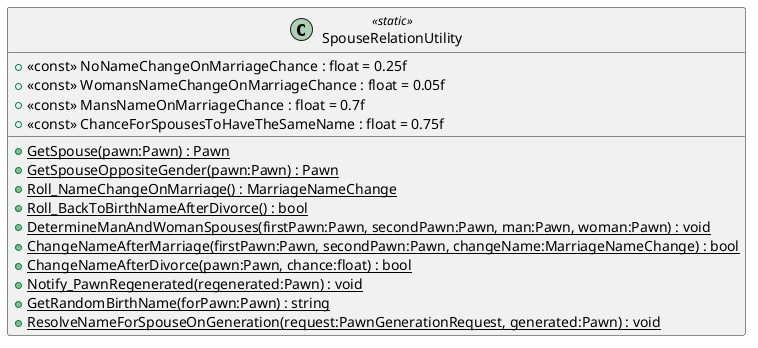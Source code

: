 @startuml
class SpouseRelationUtility <<static>> {
    + <<const>> NoNameChangeOnMarriageChance : float = 0.25f
    + <<const>> WomansNameChangeOnMarriageChance : float = 0.05f
    + <<const>> MansNameOnMarriageChance : float = 0.7f
    + <<const>> ChanceForSpousesToHaveTheSameName : float = 0.75f
    + {static} GetSpouse(pawn:Pawn) : Pawn
    + {static} GetSpouseOppositeGender(pawn:Pawn) : Pawn
    + {static} Roll_NameChangeOnMarriage() : MarriageNameChange
    + {static} Roll_BackToBirthNameAfterDivorce() : bool
    + {static} DetermineManAndWomanSpouses(firstPawn:Pawn, secondPawn:Pawn, man:Pawn, woman:Pawn) : void
    + {static} ChangeNameAfterMarriage(firstPawn:Pawn, secondPawn:Pawn, changeName:MarriageNameChange) : bool
    + {static} ChangeNameAfterDivorce(pawn:Pawn, chance:float) : bool
    + {static} Notify_PawnRegenerated(regenerated:Pawn) : void
    + {static} GetRandomBirthName(forPawn:Pawn) : string
    + {static} ResolveNameForSpouseOnGeneration(request:PawnGenerationRequest, generated:Pawn) : void
}
@enduml
